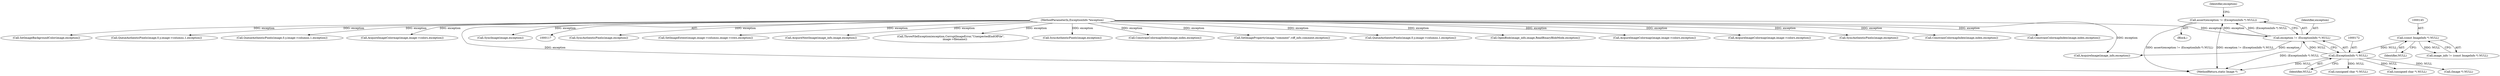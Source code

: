 digraph "0_ImageMagick_fe3066122ef72c82415811d25e9e3fad622c0a99_0@API" {
"1000168" [label="(Call,assert(exception != (ExceptionInfo *) NULL))"];
"1000169" [label="(Call,exception != (ExceptionInfo *) NULL)"];
"1000119" [label="(MethodParameterIn,ExceptionInfo *exception)"];
"1000171" [label="(Call,(ExceptionInfo *) NULL)"];
"1000144" [label="(Call,(const ImageInfo *) NULL)"];
"1000168" [label="(Call,assert(exception != (ExceptionInfo *) NULL))"];
"1002306" [label="(Call,SyncAuthenticPixels(image,exception))"];
"1000142" [label="(Call,image_info != (const ImageInfo *) NULL)"];
"1000579" [label="(Call,SetImageExtent(image,image->columns,image->rows,exception))"];
"1002408" [label="(Call,AcquireNextImage(image_info,image,exception))"];
"1000182" [label="(Call,AcquireImage(image_info,exception))"];
"1000119" [label="(MethodParameterIn,ExceptionInfo *exception)"];
"1002359" [label="(Call,ThrowFileException(exception,CorruptImageError,\"UnexpectedEndOfFile\",\n          image->filename))"];
"1000169" [label="(Call,exception != (ExceptionInfo *) NULL)"];
"1000120" [label="(Block,)"];
"1002097" [label="(Call,SyncAuthenticPixels(image,exception))"];
"1000171" [label="(Call,(ExceptionInfo *) NULL)"];
"1000170" [label="(Identifier,exception)"];
"1002233" [label="(Call,ConstrainColormapIndex(image,index,exception))"];
"1000323" [label="(Call,SetImageProperty(image,\"comment\",viff_info.comment,exception))"];
"1000202" [label="(Call,(Image *) NULL)"];
"1002055" [label="(Call,QueueAuthenticPixels(image,0,y,image->columns,1,exception))"];
"1000187" [label="(Call,OpenBlob(image_info,image,ReadBinaryBlobMode,exception))"];
"1000806" [label="(Call,AcquireImageColormap(image,image->colors,exception))"];
"1001261" [label="(Call,AcquireImageColormap(image,image->colors,exception))"];
"1002002" [label="(Call,SyncAuthenticPixels(image,exception))"];
"1000177" [label="(Identifier,exception)"];
"1000144" [label="(Call,(const ImageInfo *) NULL)"];
"1002254" [label="(Call,ConstrainColormapIndex(image,index,exception))"];
"1000173" [label="(Identifier,NULL)"];
"1002275" [label="(Call,ConstrainColormapIndex(image,index,exception))"];
"1000597" [label="(Call,SetImageBackgroundColor(image,exception))"];
"1000146" [label="(Identifier,NULL)"];
"1001399" [label="(Call,(unsigned char *) NULL)"];
"1002465" [label="(MethodReturn,static Image *)"];
"1001816" [label="(Call,QueueAuthenticPixels(image,0,y,image->columns,1,exception))"];
"1002156" [label="(Call,QueueAuthenticPixels(image,0,y,image->columns,1,exception))"];
"1000947" [label="(Call,(unsigned char *) NULL)"];
"1000886" [label="(Call,AcquireImageColormap(image,image->colors,exception))"];
"1002350" [label="(Call,SyncImage(image,exception))"];
"1000168" -> "1000120"  [label="AST: "];
"1000168" -> "1000169"  [label="CFG: "];
"1000169" -> "1000168"  [label="AST: "];
"1000177" -> "1000168"  [label="CFG: "];
"1000168" -> "1002465"  [label="DDG: assert(exception != (ExceptionInfo *) NULL)"];
"1000168" -> "1002465"  [label="DDG: exception != (ExceptionInfo *) NULL"];
"1000169" -> "1000168"  [label="DDG: exception"];
"1000169" -> "1000168"  [label="DDG: (ExceptionInfo *) NULL"];
"1000169" -> "1000171"  [label="CFG: "];
"1000170" -> "1000169"  [label="AST: "];
"1000171" -> "1000169"  [label="AST: "];
"1000169" -> "1002465"  [label="DDG: (ExceptionInfo *) NULL"];
"1000119" -> "1000169"  [label="DDG: exception"];
"1000171" -> "1000169"  [label="DDG: NULL"];
"1000169" -> "1000182"  [label="DDG: exception"];
"1000119" -> "1000117"  [label="AST: "];
"1000119" -> "1002465"  [label="DDG: exception"];
"1000119" -> "1000182"  [label="DDG: exception"];
"1000119" -> "1000187"  [label="DDG: exception"];
"1000119" -> "1000323"  [label="DDG: exception"];
"1000119" -> "1000579"  [label="DDG: exception"];
"1000119" -> "1000597"  [label="DDG: exception"];
"1000119" -> "1000806"  [label="DDG: exception"];
"1000119" -> "1000886"  [label="DDG: exception"];
"1000119" -> "1001261"  [label="DDG: exception"];
"1000119" -> "1001816"  [label="DDG: exception"];
"1000119" -> "1002002"  [label="DDG: exception"];
"1000119" -> "1002055"  [label="DDG: exception"];
"1000119" -> "1002097"  [label="DDG: exception"];
"1000119" -> "1002156"  [label="DDG: exception"];
"1000119" -> "1002233"  [label="DDG: exception"];
"1000119" -> "1002254"  [label="DDG: exception"];
"1000119" -> "1002275"  [label="DDG: exception"];
"1000119" -> "1002306"  [label="DDG: exception"];
"1000119" -> "1002350"  [label="DDG: exception"];
"1000119" -> "1002359"  [label="DDG: exception"];
"1000119" -> "1002408"  [label="DDG: exception"];
"1000171" -> "1000173"  [label="CFG: "];
"1000172" -> "1000171"  [label="AST: "];
"1000173" -> "1000171"  [label="AST: "];
"1000171" -> "1002465"  [label="DDG: NULL"];
"1000144" -> "1000171"  [label="DDG: NULL"];
"1000171" -> "1000202"  [label="DDG: NULL"];
"1000171" -> "1000947"  [label="DDG: NULL"];
"1000171" -> "1001399"  [label="DDG: NULL"];
"1000144" -> "1000142"  [label="AST: "];
"1000144" -> "1000146"  [label="CFG: "];
"1000145" -> "1000144"  [label="AST: "];
"1000146" -> "1000144"  [label="AST: "];
"1000142" -> "1000144"  [label="CFG: "];
"1000144" -> "1000142"  [label="DDG: NULL"];
}
